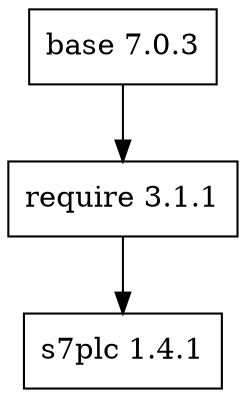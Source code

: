 digraph s7plc {
node [shape=record];
base [label="base 7.0.3"]
require [label="require 3.1.1"]
s7plc [label="s7plc 1.4.1"]
base -> require ->  s7plc 
} 

